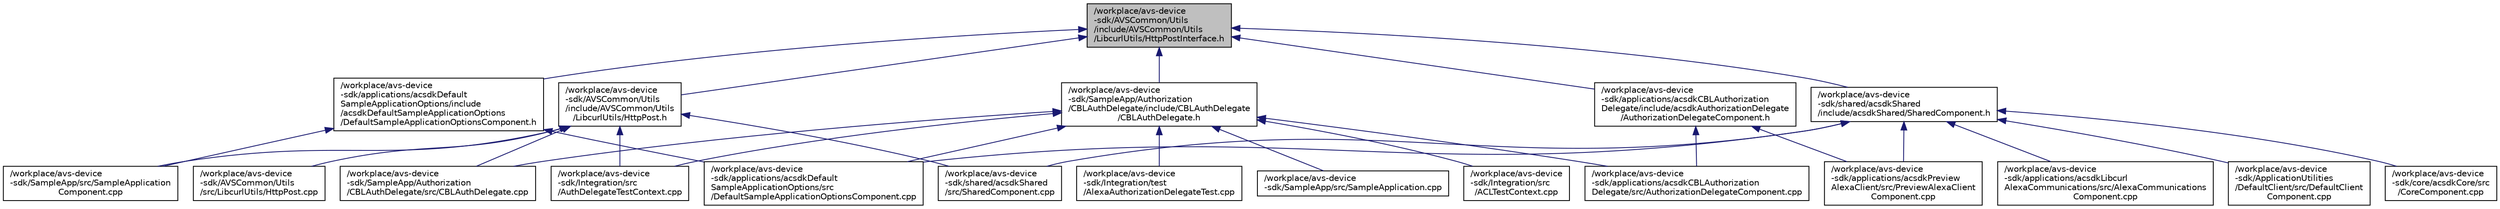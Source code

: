 digraph "/workplace/avs-device-sdk/AVSCommon/Utils/include/AVSCommon/Utils/LibcurlUtils/HttpPostInterface.h"
{
  edge [fontname="Helvetica",fontsize="10",labelfontname="Helvetica",labelfontsize="10"];
  node [fontname="Helvetica",fontsize="10",shape=record];
  Node6 [label="/workplace/avs-device\l-sdk/AVSCommon/Utils\l/include/AVSCommon/Utils\l/LibcurlUtils/HttpPostInterface.h",height=0.2,width=0.4,color="black", fillcolor="grey75", style="filled", fontcolor="black"];
  Node6 -> Node7 [dir="back",color="midnightblue",fontsize="10",style="solid",fontname="Helvetica"];
  Node7 [label="/workplace/avs-device\l-sdk/applications/acsdkCBLAuthorization\lDelegate/include/acsdkAuthorizationDelegate\l/AuthorizationDelegateComponent.h",height=0.2,width=0.4,color="black", fillcolor="white", style="filled",URL="$_authorization_delegate_component_8h.html"];
  Node7 -> Node8 [dir="back",color="midnightblue",fontsize="10",style="solid",fontname="Helvetica"];
  Node8 [label="/workplace/avs-device\l-sdk/applications/acsdkCBLAuthorization\lDelegate/src/AuthorizationDelegateComponent.cpp",height=0.2,width=0.4,color="black", fillcolor="white", style="filled",URL="$_authorization_delegate_component_8cpp.html"];
  Node7 -> Node9 [dir="back",color="midnightblue",fontsize="10",style="solid",fontname="Helvetica"];
  Node9 [label="/workplace/avs-device\l-sdk/applications/acsdkPreview\lAlexaClient/src/PreviewAlexaClient\lComponent.cpp",height=0.2,width=0.4,color="black", fillcolor="white", style="filled",URL="$_preview_alexa_client_component_8cpp.html"];
  Node6 -> Node10 [dir="back",color="midnightblue",fontsize="10",style="solid",fontname="Helvetica"];
  Node10 [label="/workplace/avs-device\l-sdk/applications/acsdkDefault\lSampleApplicationOptions/include\l/acsdkDefaultSampleApplicationOptions\l/DefaultSampleApplicationOptionsComponent.h",height=0.2,width=0.4,color="black", fillcolor="white", style="filled",URL="$_default_sample_application_options_component_8h.html"];
  Node10 -> Node11 [dir="back",color="midnightblue",fontsize="10",style="solid",fontname="Helvetica"];
  Node11 [label="/workplace/avs-device\l-sdk/applications/acsdkDefault\lSampleApplicationOptions/src\l/DefaultSampleApplicationOptionsComponent.cpp",height=0.2,width=0.4,color="black", fillcolor="white", style="filled",URL="$_default_sample_application_options_component_8cpp.html"];
  Node10 -> Node12 [dir="back",color="midnightblue",fontsize="10",style="solid",fontname="Helvetica"];
  Node12 [label="/workplace/avs-device\l-sdk/SampleApp/src/SampleApplication\lComponent.cpp",height=0.2,width=0.4,color="black", fillcolor="white", style="filled",URL="$_sample_application_component_8cpp.html"];
  Node6 -> Node13 [dir="back",color="midnightblue",fontsize="10",style="solid",fontname="Helvetica"];
  Node13 [label="/workplace/avs-device\l-sdk/AVSCommon/Utils\l/include/AVSCommon/Utils\l/LibcurlUtils/HttpPost.h",height=0.2,width=0.4,color="black", fillcolor="white", style="filled",URL="$_http_post_8h.html"];
  Node13 -> Node14 [dir="back",color="midnightblue",fontsize="10",style="solid",fontname="Helvetica"];
  Node14 [label="/workplace/avs-device\l-sdk/AVSCommon/Utils\l/src/LibcurlUtils/HttpPost.cpp",height=0.2,width=0.4,color="black", fillcolor="white", style="filled",URL="$_http_post_8cpp.html"];
  Node13 -> Node15 [dir="back",color="midnightblue",fontsize="10",style="solid",fontname="Helvetica"];
  Node15 [label="/workplace/avs-device\l-sdk/Integration/src\l/AuthDelegateTestContext.cpp",height=0.2,width=0.4,color="black", fillcolor="white", style="filled",URL="$_auth_delegate_test_context_8cpp.html"];
  Node13 -> Node16 [dir="back",color="midnightblue",fontsize="10",style="solid",fontname="Helvetica"];
  Node16 [label="/workplace/avs-device\l-sdk/SampleApp/Authorization\l/CBLAuthDelegate/src/CBLAuthDelegate.cpp",height=0.2,width=0.4,color="black", fillcolor="white", style="filled",URL="$_c_b_l_auth_delegate_8cpp.html"];
  Node13 -> Node12 [dir="back",color="midnightblue",fontsize="10",style="solid",fontname="Helvetica"];
  Node13 -> Node17 [dir="back",color="midnightblue",fontsize="10",style="solid",fontname="Helvetica"];
  Node17 [label="/workplace/avs-device\l-sdk/shared/acsdkShared\l/src/SharedComponent.cpp",height=0.2,width=0.4,color="black", fillcolor="white", style="filled",URL="$_shared_component_8cpp.html"];
  Node6 -> Node18 [dir="back",color="midnightblue",fontsize="10",style="solid",fontname="Helvetica"];
  Node18 [label="/workplace/avs-device\l-sdk/SampleApp/Authorization\l/CBLAuthDelegate/include/CBLAuthDelegate\l/CBLAuthDelegate.h",height=0.2,width=0.4,color="black", fillcolor="white", style="filled",URL="$_c_b_l_auth_delegate_8h.html"];
  Node18 -> Node8 [dir="back",color="midnightblue",fontsize="10",style="solid",fontname="Helvetica"];
  Node18 -> Node11 [dir="back",color="midnightblue",fontsize="10",style="solid",fontname="Helvetica"];
  Node18 -> Node19 [dir="back",color="midnightblue",fontsize="10",style="solid",fontname="Helvetica"];
  Node19 [label="/workplace/avs-device\l-sdk/Integration/src\l/ACLTestContext.cpp",height=0.2,width=0.4,color="black", fillcolor="white", style="filled",URL="$_a_c_l_test_context_8cpp.html"];
  Node18 -> Node15 [dir="back",color="midnightblue",fontsize="10",style="solid",fontname="Helvetica"];
  Node18 -> Node20 [dir="back",color="midnightblue",fontsize="10",style="solid",fontname="Helvetica"];
  Node20 [label="/workplace/avs-device\l-sdk/Integration/test\l/AlexaAuthorizationDelegateTest.cpp",height=0.2,width=0.4,color="black", fillcolor="white", style="filled",URL="$_alexa_authorization_delegate_test_8cpp.html"];
  Node18 -> Node16 [dir="back",color="midnightblue",fontsize="10",style="solid",fontname="Helvetica"];
  Node18 -> Node21 [dir="back",color="midnightblue",fontsize="10",style="solid",fontname="Helvetica"];
  Node21 [label="/workplace/avs-device\l-sdk/SampleApp/src/SampleApplication.cpp",height=0.2,width=0.4,color="black", fillcolor="white", style="filled",URL="$_sample_application_8cpp.html"];
  Node6 -> Node22 [dir="back",color="midnightblue",fontsize="10",style="solid",fontname="Helvetica"];
  Node22 [label="/workplace/avs-device\l-sdk/shared/acsdkShared\l/include/acsdkShared/SharedComponent.h",height=0.2,width=0.4,color="black", fillcolor="white", style="filled",URL="$_shared_component_8h.html"];
  Node22 -> Node11 [dir="back",color="midnightblue",fontsize="10",style="solid",fontname="Helvetica"];
  Node22 -> Node23 [dir="back",color="midnightblue",fontsize="10",style="solid",fontname="Helvetica"];
  Node23 [label="/workplace/avs-device\l-sdk/applications/acsdkLibcurl\lAlexaCommunications/src/AlexaCommunications\lComponent.cpp",height=0.2,width=0.4,color="black", fillcolor="white", style="filled",URL="$_alexa_communications_component_8cpp.html"];
  Node22 -> Node9 [dir="back",color="midnightblue",fontsize="10",style="solid",fontname="Helvetica"];
  Node22 -> Node24 [dir="back",color="midnightblue",fontsize="10",style="solid",fontname="Helvetica"];
  Node24 [label="/workplace/avs-device\l-sdk/ApplicationUtilities\l/DefaultClient/src/DefaultClient\lComponent.cpp",height=0.2,width=0.4,color="black", fillcolor="white", style="filled",URL="$_default_client_component_8cpp.html"];
  Node22 -> Node25 [dir="back",color="midnightblue",fontsize="10",style="solid",fontname="Helvetica"];
  Node25 [label="/workplace/avs-device\l-sdk/core/acsdkCore/src\l/CoreComponent.cpp",height=0.2,width=0.4,color="black", fillcolor="white", style="filled",URL="$_core_component_8cpp.html"];
  Node22 -> Node17 [dir="back",color="midnightblue",fontsize="10",style="solid",fontname="Helvetica"];
}
